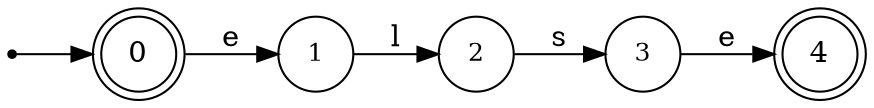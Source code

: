 digraph finite_state_machine {
	rankdir=LR;
	size="10,10"

	node [ shape = doublecircle, label = "0", fontsize  = 14] n0;

	node [ shape = circle, label = "1", fontsize  = 12] n1;
	node [ shape = circle, label = "2", fontsize  = 12] n2;
	node [ shape = circle, label = "3", fontsize  = 12] n3;

	node [ shape = doublecircle, label = "4", fontsize  = 14] n4;

	node [shape = point ]; qi
	qi -> n0;

	n0 -> n1 [ label = "e" ];
	n1 -> n2 [ label = "l" ];
	n2 -> n3 [ label = "s" ];
	n3 -> n4 [ label = "e" ];
}